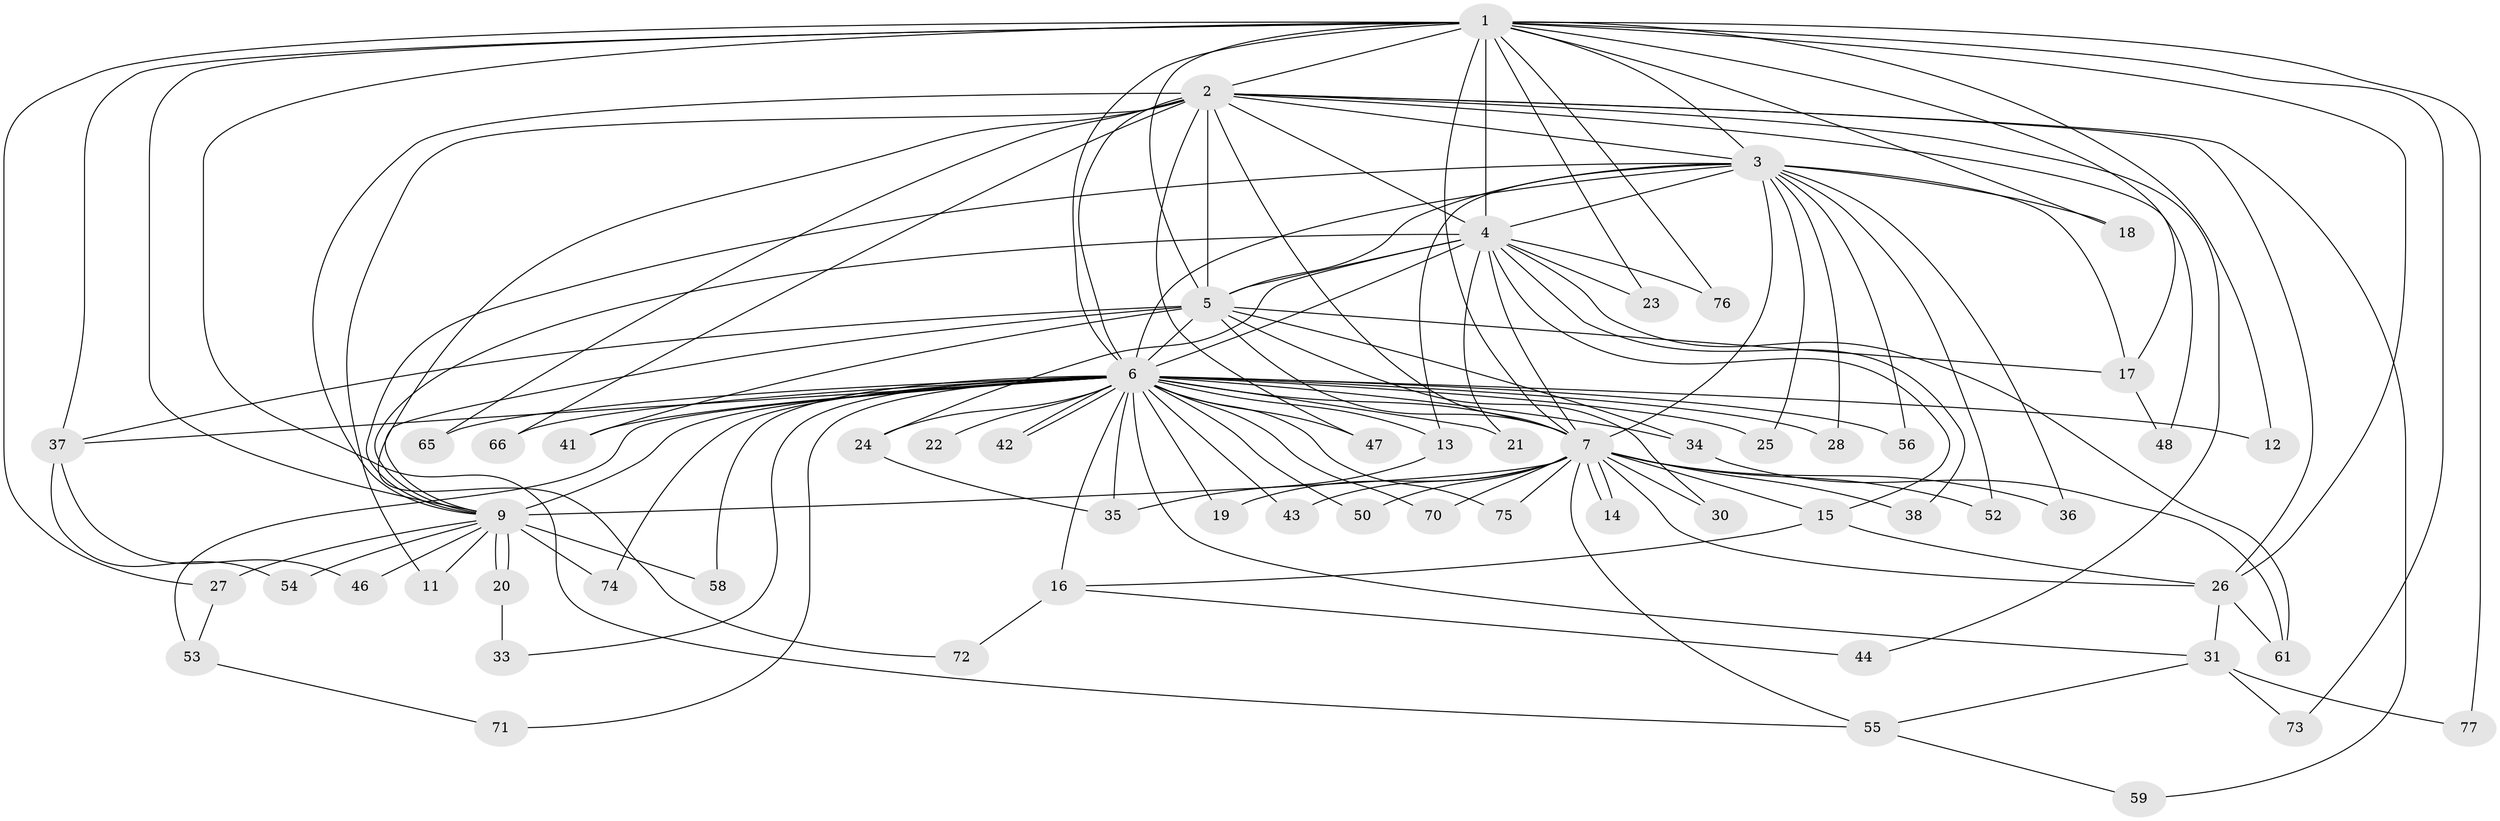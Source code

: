 // original degree distribution, {20: 0.01282051282051282, 17: 0.01282051282051282, 18: 0.038461538461538464, 15: 0.01282051282051282, 23: 0.01282051282051282, 14: 0.01282051282051282, 19: 0.01282051282051282, 31: 0.01282051282051282, 2: 0.6282051282051282, 3: 0.11538461538461539, 4: 0.08974358974358974, 5: 0.02564102564102564, 6: 0.01282051282051282}
// Generated by graph-tools (version 1.1) at 2025/11/02/27/25 16:11:02]
// undirected, 60 vertices, 138 edges
graph export_dot {
graph [start="1"]
  node [color=gray90,style=filled];
  1 [super="+45"];
  2 [super="+64"];
  3 [super="+69"];
  4 [super="+51"];
  5 [super="+32"];
  6 [super="+10"];
  7 [super="+8"];
  9 [super="+29"];
  11;
  12;
  13;
  14;
  15 [super="+68"];
  16 [super="+78"];
  17;
  18;
  19;
  20 [super="+57"];
  21;
  22;
  23;
  24 [super="+49"];
  25;
  26 [super="+40"];
  27;
  28;
  30;
  31 [super="+60"];
  33;
  34;
  35 [super="+67"];
  36;
  37 [super="+39"];
  38;
  41;
  42;
  43;
  44;
  46;
  47;
  48;
  50;
  52;
  53 [super="+62"];
  54;
  55;
  56;
  58;
  59;
  61 [super="+63"];
  65;
  66;
  70;
  71;
  72;
  73;
  74;
  75;
  76;
  77;
  1 -- 2;
  1 -- 3;
  1 -- 4 [weight=2];
  1 -- 5;
  1 -- 6 [weight=2];
  1 -- 7 [weight=2];
  1 -- 9;
  1 -- 12;
  1 -- 17;
  1 -- 18;
  1 -- 23;
  1 -- 26;
  1 -- 27;
  1 -- 55;
  1 -- 76;
  1 -- 77;
  1 -- 73;
  1 -- 37;
  2 -- 3;
  2 -- 4;
  2 -- 5 [weight=2];
  2 -- 6 [weight=2];
  2 -- 7 [weight=2];
  2 -- 9;
  2 -- 11;
  2 -- 26;
  2 -- 44;
  2 -- 47;
  2 -- 48;
  2 -- 59;
  2 -- 66;
  2 -- 72;
  2 -- 65;
  3 -- 4;
  3 -- 5;
  3 -- 6 [weight=3];
  3 -- 7 [weight=2];
  3 -- 9;
  3 -- 13;
  3 -- 17;
  3 -- 18;
  3 -- 25;
  3 -- 28;
  3 -- 36;
  3 -- 52;
  3 -- 56;
  4 -- 5;
  4 -- 6 [weight=3];
  4 -- 7 [weight=2];
  4 -- 9;
  4 -- 15;
  4 -- 21;
  4 -- 23;
  4 -- 24;
  4 -- 38;
  4 -- 61;
  4 -- 76;
  5 -- 6 [weight=2];
  5 -- 7 [weight=2];
  5 -- 9;
  5 -- 30;
  5 -- 34;
  5 -- 37;
  5 -- 41;
  5 -- 17;
  6 -- 7 [weight=4];
  6 -- 9 [weight=3];
  6 -- 12;
  6 -- 19;
  6 -- 28;
  6 -- 31;
  6 -- 34;
  6 -- 37;
  6 -- 41;
  6 -- 42;
  6 -- 42;
  6 -- 43;
  6 -- 53 [weight=2];
  6 -- 58;
  6 -- 65;
  6 -- 66;
  6 -- 13;
  6 -- 70;
  6 -- 71;
  6 -- 16 [weight=2];
  6 -- 74;
  6 -- 75;
  6 -- 21;
  6 -- 22;
  6 -- 24;
  6 -- 25;
  6 -- 33;
  6 -- 35 [weight=2];
  6 -- 47;
  6 -- 50;
  6 -- 56;
  7 -- 9 [weight=2];
  7 -- 14;
  7 -- 14;
  7 -- 15;
  7 -- 30;
  7 -- 36;
  7 -- 38;
  7 -- 50;
  7 -- 52;
  7 -- 75;
  7 -- 70;
  7 -- 43;
  7 -- 19;
  7 -- 55;
  7 -- 26;
  9 -- 11;
  9 -- 20 [weight=2];
  9 -- 20;
  9 -- 27;
  9 -- 46;
  9 -- 54;
  9 -- 58;
  9 -- 74;
  13 -- 35;
  15 -- 16;
  15 -- 26;
  16 -- 44;
  16 -- 72;
  17 -- 48;
  20 -- 33;
  24 -- 35;
  26 -- 31;
  26 -- 61;
  27 -- 53;
  31 -- 73;
  31 -- 77;
  31 -- 55;
  34 -- 61;
  37 -- 54;
  37 -- 46;
  53 -- 71;
  55 -- 59;
}

